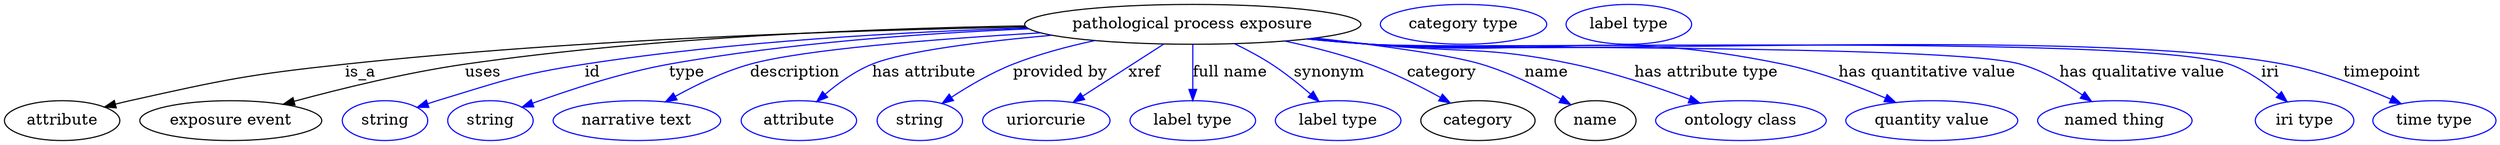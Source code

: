 digraph {
	graph [bb="0,0,2242.2,123"];
	node [label="\N"];
	"pathological process exposure"	[height=0.5,
		label="pathological process exposure",
		pos="1068,105",
		width=4.2066];
	attribute	[height=0.5,
		pos="51.995,18",
		width=1.4443];
	"pathological process exposure" -> attribute	[label=is_a,
		lp="321,61.5",
		pos="e,90.24,30.309 917.77,102.51 763.97,99.719 518.21,91.735 307,69 220.04,59.64 198.35,55.099 113,36 108.83,35.068 104.53,34.028 100.22,\
32.934"];
	"exposure event"	[height=0.5,
		pos="204,18",
		width=2.2748];
	"pathological process exposure" -> "exposure event"	[label=uses,
		lp="430.5,61.5",
		pos="e,251.06,32.784 916.9,103.62 783.86,101.45 585.19,93.754 414,69 361.46,61.403 302.77,46.906 260.82,35.47"];
	id	[color=blue,
		height=0.5,
		label=string,
		pos="342,18",
		width=1.0652];
	"pathological process exposure" -> id	[color=blue,
		label=id,
		lp="528,61.5",
		pos="e,371.04,29.778 918.9,101.81 808.46,98.403 654.61,89.924 521,69 461.68,59.711 447.47,53.375 390,36 386.91,35.066 383.72,34.053 380.53,\
33.002",
		style=solid];
	type	[color=blue,
		height=0.5,
		label=string,
		pos="437,18",
		width=1.0652];
	"pathological process exposure" -> type	[color=blue,
		label=type,
		lp="612,61.5",
		pos="e,465.47,30.304 920,101.18 826.45,97.386 703.38,88.708 596,69 553.75,61.247 507.04,45.675 475.24,33.958",
		style=solid];
	description	[color=blue,
		height=0.5,
		label="narrative text",
		pos="569,18",
		width=2.0943];
	"pathological process exposure" -> description	[color=blue,
		label=description,
		lp="709.5,61.5",
		pos="e,594.22,34.97 930.62,97.425 835.11,91.815 716.71,82.493 669,69 645.88,62.464 621.75,50.563 602.98,40.012",
		style=solid];
	"has attribute"	[color=blue,
		height=0.5,
		label=attribute,
		pos="714,18",
		width=1.4443];
	"pathological process exposure" -> "has attribute"	[color=blue,
		label="has attribute",
		lp="826,61.5",
		pos="e,730.05,35.363 940.62,95.207 877.27,89.51 808.12,80.906 779,69 763.79,62.784 749.09,52.015 737.52,42.059",
		style=solid];
	"provided by"	[color=blue,
		height=0.5,
		label=string,
		pos="822,18",
		width=1.0652];
	"pathological process exposure" -> "provided by"	[color=blue,
		label="provided by",
		lp="948.5,61.5",
		pos="e,842.09,33.507 979.44,90.272 955.16,85.063 929.16,78.113 906,69 886.59,61.364 866.46,49.539 850.77,39.305",
		style=solid];
	xref	[color=blue,
		height=0.5,
		label=uriorcurie,
		pos="936,18",
		width=1.5887];
	"pathological process exposure" -> xref	[color=blue,
		label=xref,
		lp="1024.5,61.5",
		pos="e,960.24,34.612 1041.9,87.207 1021,73.71 991.39,54.672 968.82,40.138",
		style=solid];
	"full name"	[color=blue,
		height=0.5,
		label="label type",
		pos="1068,18",
		width=1.5707];
	"pathological process exposure" -> "full name"	[color=blue,
		label="full name",
		lp="1101.5,61.5",
		pos="e,1068,36.175 1068,86.799 1068,75.163 1068,59.548 1068,46.237",
		style=solid];
	synonym	[color=blue,
		height=0.5,
		label="label type",
		pos="1199,18",
		width=1.5707];
	"pathological process exposure" -> synonym	[color=blue,
		label=synonym,
		lp="1191,61.5",
		pos="e,1181.7,35.265 1105.8,87.439 1116.8,82.068 1128.6,75.741 1139,69 1151.2,61.05 1163.8,50.952 1174.2,41.916",
		style=solid];
	category	[height=0.5,
		pos="1325,18",
		width=1.4263];
	"pathological process exposure" -> category	[color=blue,
		label=category,
		lp="1292.5,61.5",
		pos="e,1300,34.007 1151.2,89.853 1176,84.535 1202.9,77.632 1227,69 1249.1,61.06 1272.7,49.183 1291.1,38.998",
		style=solid];
	name	[height=0.5,
		pos="1431,18",
		width=1.011];
	"pathological process exposure" -> name	[color=blue,
		label=name,
		lp="1387,61.5",
		pos="e,1408.5,32.505 1178.4,92.655 1236.1,86.029 1300.3,77.35 1328,69 1353.1,61.42 1379.7,48.352 1399.6,37.476",
		style=solid];
	"has attribute type"	[color=blue,
		height=0.5,
		label="ontology class",
		pos="1562,18",
		width=2.1304];
	"pathological process exposure" -> "has attribute type"	[color=blue,
		label="has attribute type",
		lp="1531,61.5",
		pos="e,1525.1,33.779 1176.4,92.363 1193.7,90.546 1211.3,88.706 1228,87 1309.3,78.683 1331,85.949 1411,69 1446.8,61.411 1486,48.28 1515.5,\
37.379",
		style=solid];
	"has quantitative value"	[color=blue,
		height=0.5,
		label="quantity value",
		pos="1734,18",
		width=2.1484];
	"pathological process exposure" -> "has quantitative value"	[color=blue,
		label="has quantitative value",
		lp="1730,61.5",
		pos="e,1701.5,34.357 1172.9,91.98 1191.3,90.128 1210.2,88.377 1228,87 1393,74.25 1437.9,102.33 1600,69 1631.8,62.461 1666.1,49.552 1692,\
38.49",
		style=solid];
	"has qualitative value"	[color=blue,
		height=0.5,
		label="named thing",
		pos="1899,18",
		width=1.9318];
	"pathological process exposure" -> "has qualitative value"	[color=blue,
		label="has qualitative value",
		lp="1923.5,61.5",
		pos="e,1878,35.408 1171.6,91.843 1190.4,89.971 1209.7,88.248 1228,87 1293,82.556 1751.4,87.078 1814,69 1834,63.227 1854.1,51.671 1869.8,\
41.122",
		style=solid];
	iri	[color=blue,
		height=0.5,
		label="iri type",
		pos="2070,18",
		width=1.2277];
	"pathological process exposure" -> iri	[color=blue,
		label=iri,
		lp="2039,61.5",
		pos="e,2054.3,34.937 1171.2,91.773 1190.1,89.895 1209.6,88.189 1228,87 1313.8,81.451 1920.6,96.764 2002,69 2018.6,63.336 2034.6,52.028 \
2046.8,41.597",
		style=solid];
	timepoint	[color=blue,
		height=0.5,
		label="time type",
		pos="2187,18",
		width=1.5346];
	"pathological process exposure" -> timepoint	[color=blue,
		label=timepoint,
		lp="2140,61.5",
		pos="e,2157,33.292 1171.2,91.752 1190,89.876 1209.6,88.177 1228,87 1410.6,75.326 1871.3,103.03 2051,69 2084.7,62.624 2121,48.869 2147.7,\
37.398",
		style=solid];
	"named thing_category"	[color=blue,
		height=0.5,
		label="category type",
		pos="1312,105",
		width=2.0762];
	attribute_name	[color=blue,
		height=0.5,
		label="label type",
		pos="1461,105",
		width=1.5707];
}
